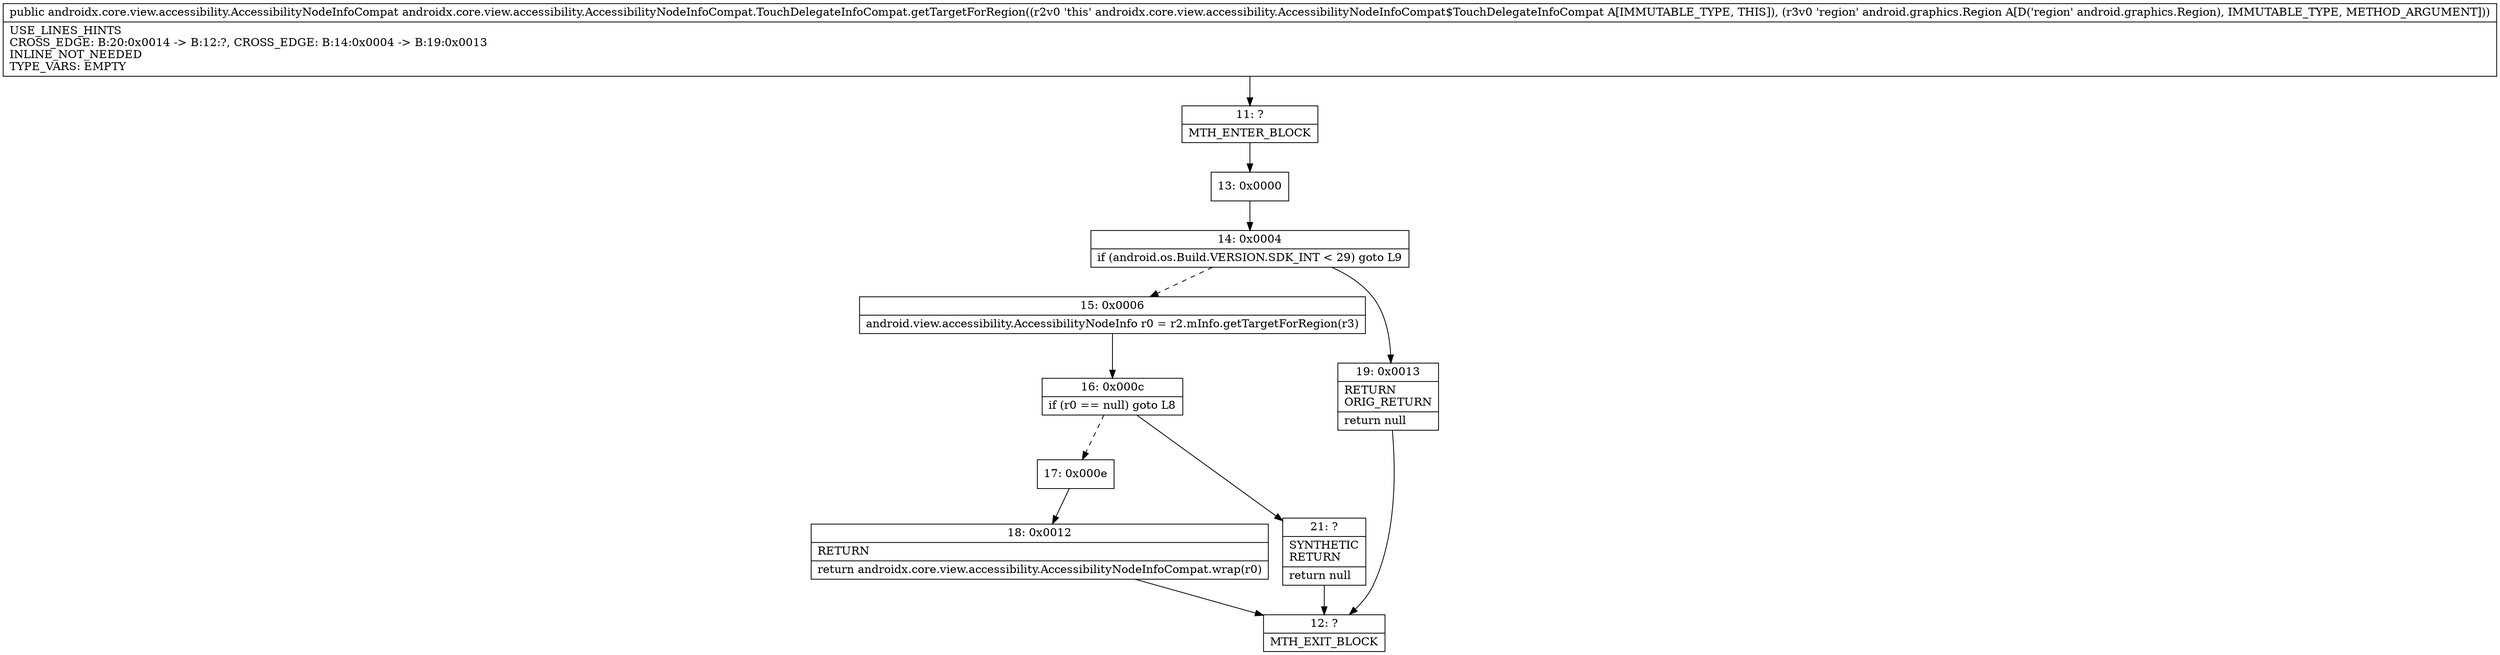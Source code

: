 digraph "CFG forandroidx.core.view.accessibility.AccessibilityNodeInfoCompat.TouchDelegateInfoCompat.getTargetForRegion(Landroid\/graphics\/Region;)Landroidx\/core\/view\/accessibility\/AccessibilityNodeInfoCompat;" {
Node_11 [shape=record,label="{11\:\ ?|MTH_ENTER_BLOCK\l}"];
Node_13 [shape=record,label="{13\:\ 0x0000}"];
Node_14 [shape=record,label="{14\:\ 0x0004|if (android.os.Build.VERSION.SDK_INT \< 29) goto L9\l}"];
Node_15 [shape=record,label="{15\:\ 0x0006|android.view.accessibility.AccessibilityNodeInfo r0 = r2.mInfo.getTargetForRegion(r3)\l}"];
Node_16 [shape=record,label="{16\:\ 0x000c|if (r0 == null) goto L8\l}"];
Node_17 [shape=record,label="{17\:\ 0x000e}"];
Node_18 [shape=record,label="{18\:\ 0x0012|RETURN\l|return androidx.core.view.accessibility.AccessibilityNodeInfoCompat.wrap(r0)\l}"];
Node_12 [shape=record,label="{12\:\ ?|MTH_EXIT_BLOCK\l}"];
Node_21 [shape=record,label="{21\:\ ?|SYNTHETIC\lRETURN\l|return null\l}"];
Node_19 [shape=record,label="{19\:\ 0x0013|RETURN\lORIG_RETURN\l|return null\l}"];
MethodNode[shape=record,label="{public androidx.core.view.accessibility.AccessibilityNodeInfoCompat androidx.core.view.accessibility.AccessibilityNodeInfoCompat.TouchDelegateInfoCompat.getTargetForRegion((r2v0 'this' androidx.core.view.accessibility.AccessibilityNodeInfoCompat$TouchDelegateInfoCompat A[IMMUTABLE_TYPE, THIS]), (r3v0 'region' android.graphics.Region A[D('region' android.graphics.Region), IMMUTABLE_TYPE, METHOD_ARGUMENT]))  | USE_LINES_HINTS\lCROSS_EDGE: B:20:0x0014 \-\> B:12:?, CROSS_EDGE: B:14:0x0004 \-\> B:19:0x0013\lINLINE_NOT_NEEDED\lTYPE_VARS: EMPTY\l}"];
MethodNode -> Node_11;Node_11 -> Node_13;
Node_13 -> Node_14;
Node_14 -> Node_15[style=dashed];
Node_14 -> Node_19;
Node_15 -> Node_16;
Node_16 -> Node_17[style=dashed];
Node_16 -> Node_21;
Node_17 -> Node_18;
Node_18 -> Node_12;
Node_21 -> Node_12;
Node_19 -> Node_12;
}


